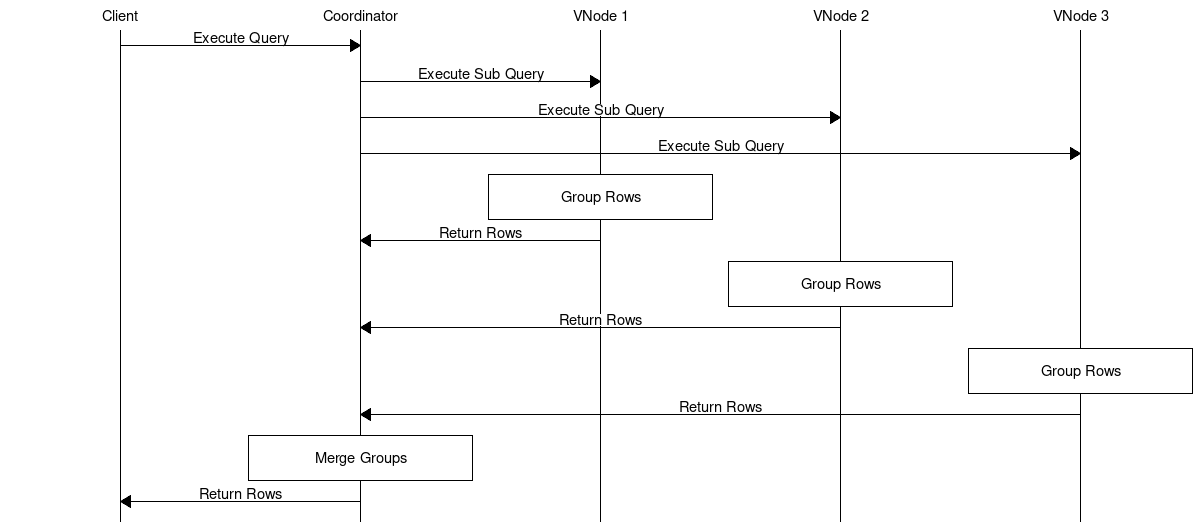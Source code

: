 // Diagram for groupby_coordinator.md
//
// SQL GROUP BY where the coordinator performs the row grouping.
//
// This diagram is generated by mscgen, installation on ubuntu:
//     sudo apt-get install mscgen
// Generate diagram images in this directory:
//     mscgen -T png -i `ls *.msc`
msc {

    // Image defaults
    width="1200", wordwraparcs="1";

    // declare objects
    "Client", "Coordinator", "VNode 1", "VNode 2", "VNode 3";

    "Client" => "Coordinator" [label="Execute Query"];

    "Coordinator" => "VNode 1" [label="Execute Sub Query"];
    "Coordinator" => "VNode 2" [label="Execute Sub Query"];
    "Coordinator" => "VNode 3" [label="Execute Sub Query"];
    
    "VNode 1" box "VNode 1" [label="\nGroup Rows\n"];
    "Coordinator" <= "VNode 1" [label="Return Rows"];

    "VNode 2" box "VNode 2" [label="\nGroup Rows\n"];
    "Coordinator" <= "VNode 2" [label="Return Rows"];

    "VNode 3" box "VNode 3" [label="\nGroup Rows\n"];
    "Coordinator" <= "VNode 3" [label="Return Rows"];

    "Coordinator" box "Coordinator" [label="\nMerge Groups\n"];

    "Client" <= "Coordinator" [label="Return Rows"];
}

